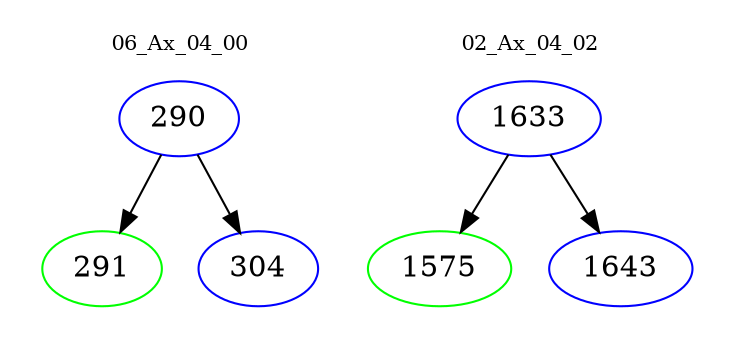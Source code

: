 digraph{
subgraph cluster_0 {
color = white
label = "06_Ax_04_00";
fontsize=10;
T0_290 [label="290", color="blue"]
T0_290 -> T0_291 [color="black"]
T0_291 [label="291", color="green"]
T0_290 -> T0_304 [color="black"]
T0_304 [label="304", color="blue"]
}
subgraph cluster_1 {
color = white
label = "02_Ax_04_02";
fontsize=10;
T1_1633 [label="1633", color="blue"]
T1_1633 -> T1_1575 [color="black"]
T1_1575 [label="1575", color="green"]
T1_1633 -> T1_1643 [color="black"]
T1_1643 [label="1643", color="blue"]
}
}

